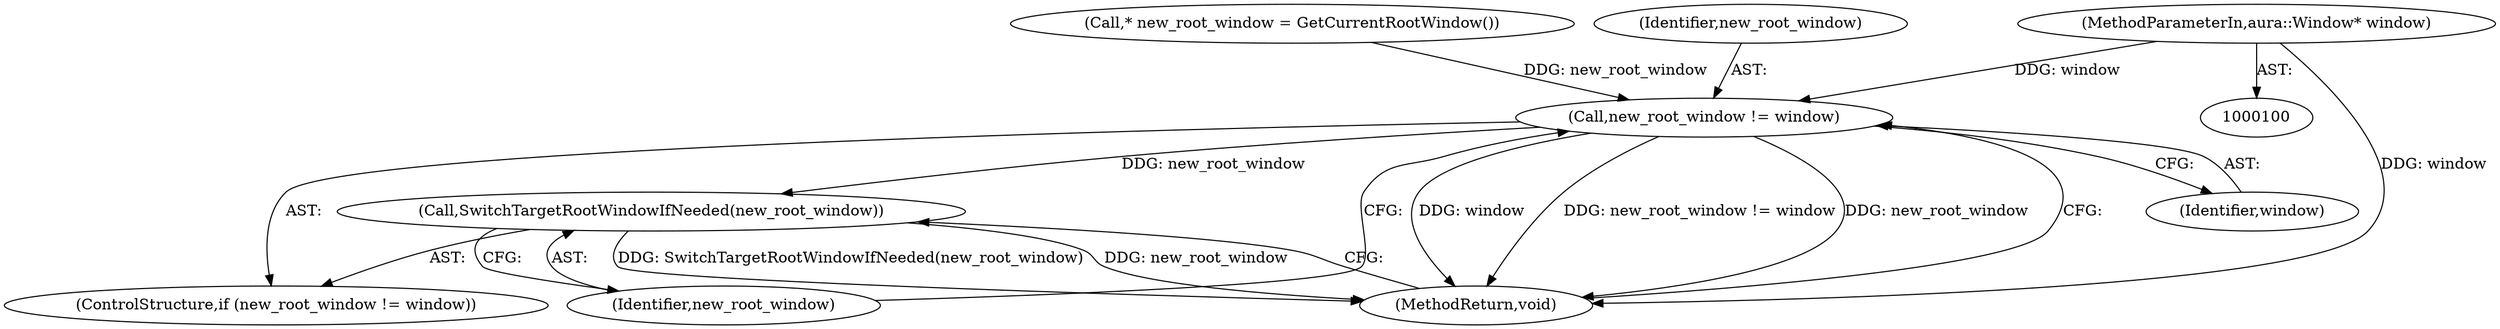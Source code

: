 digraph "0_Chrome_62b8b6e168a12263aab6b88dbef0b900cc37309f_11@pointer" {
"1000101" [label="(MethodParameterIn,aura::Window* window)"];
"1000109" [label="(Call,new_root_window != window)"];
"1000112" [label="(Call,SwitchTargetRootWindowIfNeeded(new_root_window))"];
"1000109" [label="(Call,new_root_window != window)"];
"1000101" [label="(MethodParameterIn,aura::Window* window)"];
"1000111" [label="(Identifier,window)"];
"1000113" [label="(Identifier,new_root_window)"];
"1000108" [label="(ControlStructure,if (new_root_window != window))"];
"1000112" [label="(Call,SwitchTargetRootWindowIfNeeded(new_root_window))"];
"1000105" [label="(Call,* new_root_window = GetCurrentRootWindow())"];
"1000114" [label="(MethodReturn,void)"];
"1000110" [label="(Identifier,new_root_window)"];
"1000101" -> "1000100"  [label="AST: "];
"1000101" -> "1000114"  [label="DDG: window"];
"1000101" -> "1000109"  [label="DDG: window"];
"1000109" -> "1000108"  [label="AST: "];
"1000109" -> "1000111"  [label="CFG: "];
"1000110" -> "1000109"  [label="AST: "];
"1000111" -> "1000109"  [label="AST: "];
"1000113" -> "1000109"  [label="CFG: "];
"1000114" -> "1000109"  [label="CFG: "];
"1000109" -> "1000114"  [label="DDG: window"];
"1000109" -> "1000114"  [label="DDG: new_root_window != window"];
"1000109" -> "1000114"  [label="DDG: new_root_window"];
"1000105" -> "1000109"  [label="DDG: new_root_window"];
"1000109" -> "1000112"  [label="DDG: new_root_window"];
"1000112" -> "1000108"  [label="AST: "];
"1000112" -> "1000113"  [label="CFG: "];
"1000113" -> "1000112"  [label="AST: "];
"1000114" -> "1000112"  [label="CFG: "];
"1000112" -> "1000114"  [label="DDG: SwitchTargetRootWindowIfNeeded(new_root_window)"];
"1000112" -> "1000114"  [label="DDG: new_root_window"];
}
